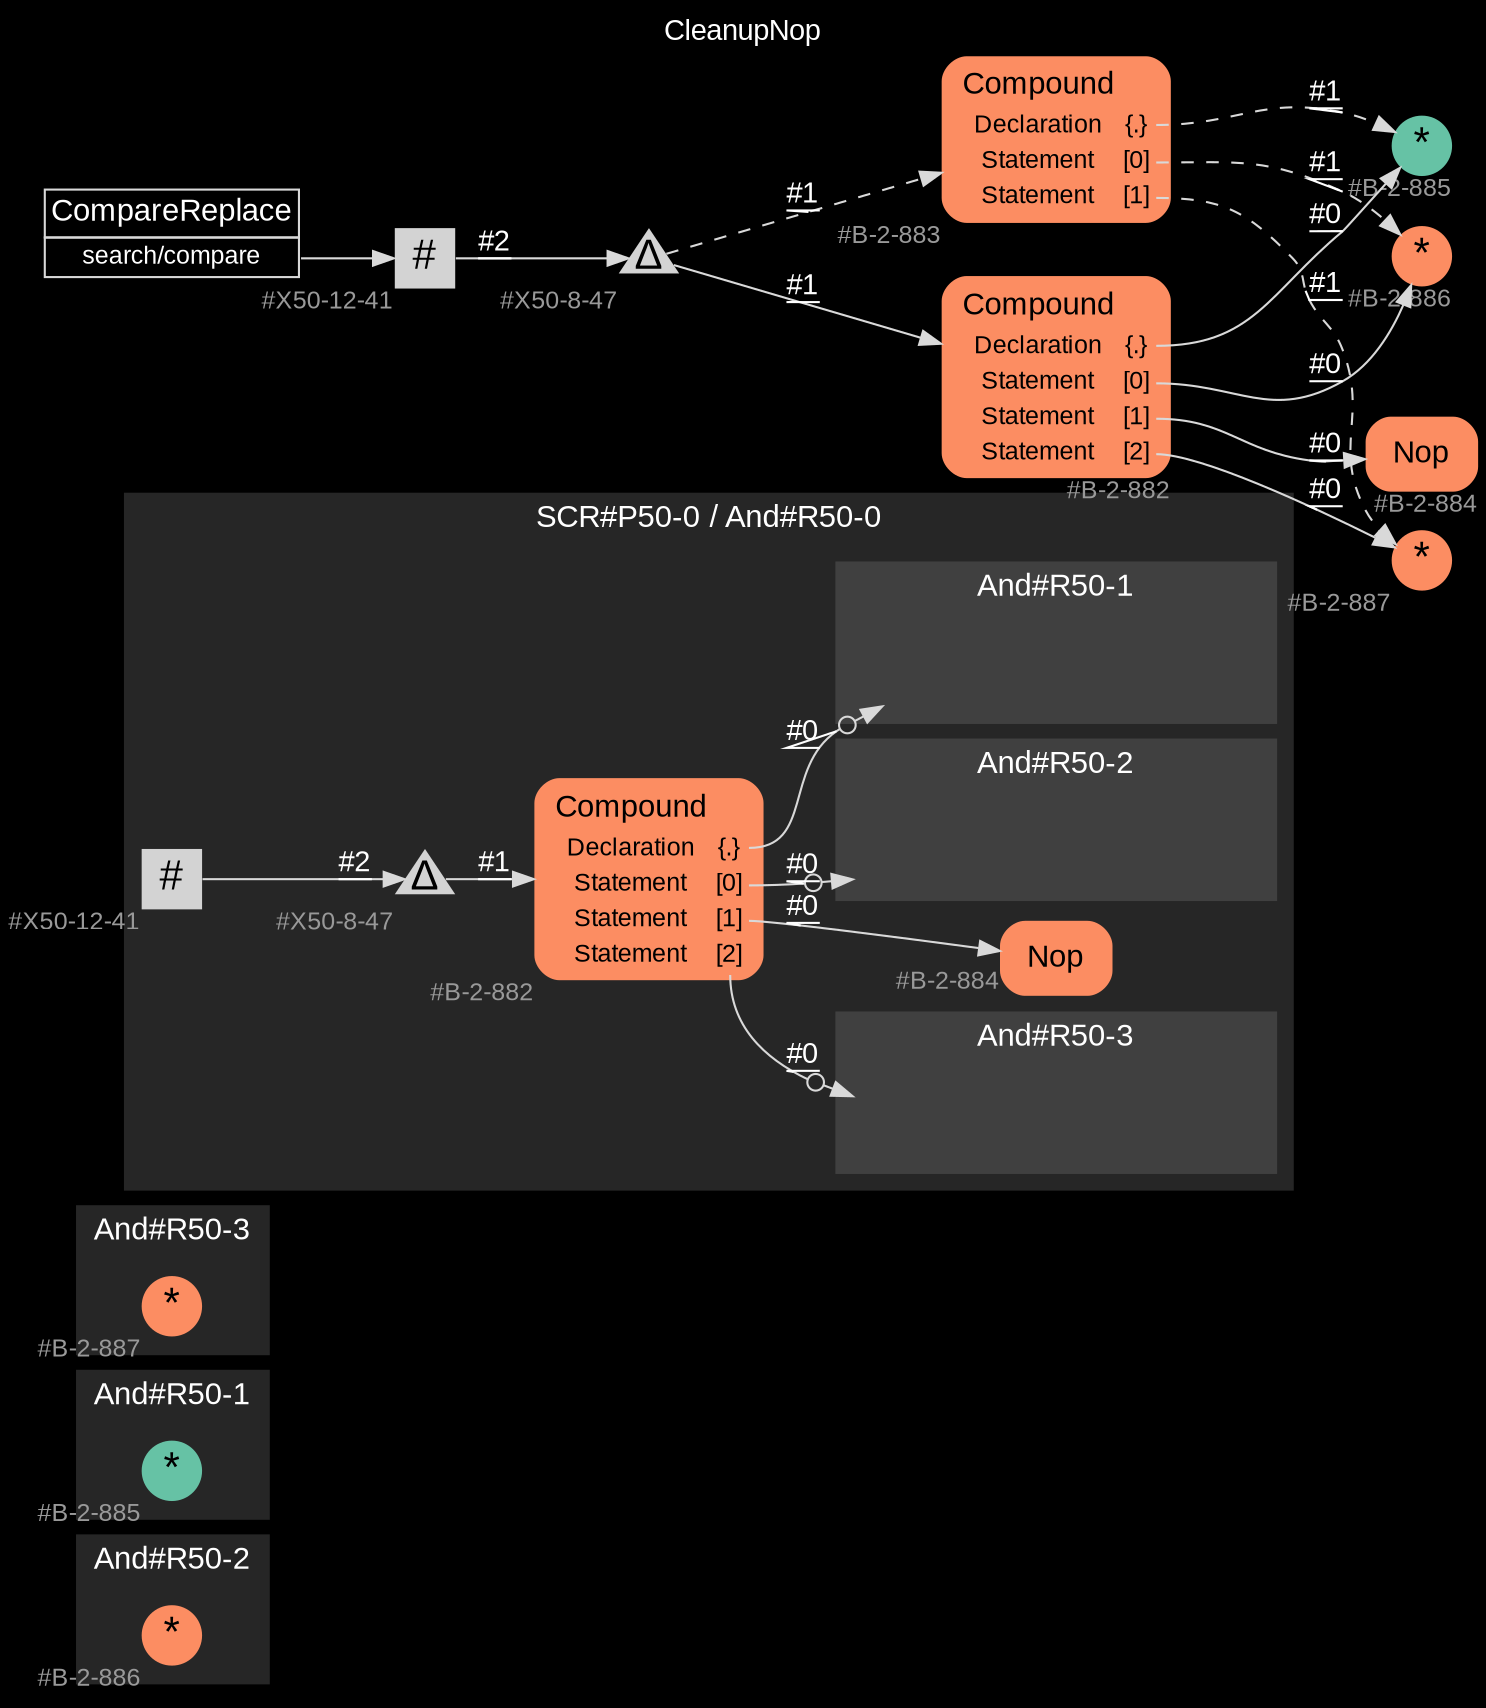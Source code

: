 digraph "CleanupNop" {
label = "CleanupNop"
labelloc = t
graph [
    rankdir = "LR"
    ranksep = 0.3
    bgcolor = black
    color = grey85
    fontcolor = white
    fontname = "Arial"
];
node [
    fontname = "Arial"
];
edge [
    fontname = "Arial"
];

// -------------------- figure And#R50-2 --------------------
// -------- region And#R50-2 ----------
subgraph "clusterAnd#R50-2" {
    label = "And#R50-2"
    style = "filled"
    color = gray15
    fontsize = "15"
    // -------- block And#R50-2/#B-2-886 ----------
    "And#R50-2/#B-2-886" [
        fillcolor = "/set28/2"
        xlabel = "#B-2-886"
        fontsize = "12"
        fontcolor = grey60
        shape = "circle"
        label = <<FONT COLOR="black" POINT-SIZE="20">*</FONT>>
        style = "filled"
        penwidth = 0.0
        fixedsize = true
        width = 0.4
        height = 0.4
    ];
    
}


// -------------------- figure And#R50-1 --------------------
// -------- region And#R50-1 ----------
subgraph "clusterAnd#R50-1" {
    label = "And#R50-1"
    style = "filled"
    color = gray15
    fontsize = "15"
    // -------- block And#R50-1/#B-2-885 ----------
    "And#R50-1/#B-2-885" [
        fillcolor = "/set28/1"
        xlabel = "#B-2-885"
        fontsize = "12"
        fontcolor = grey60
        shape = "circle"
        label = <<FONT COLOR="black" POINT-SIZE="20">*</FONT>>
        style = "filled"
        penwidth = 0.0
        fixedsize = true
        width = 0.4
        height = 0.4
    ];
    
}


// -------------------- figure And#R50-3 --------------------
// -------- region And#R50-3 ----------
subgraph "clusterAnd#R50-3" {
    label = "And#R50-3"
    style = "filled"
    color = gray15
    fontsize = "15"
    // -------- block And#R50-3/#B-2-887 ----------
    "And#R50-3/#B-2-887" [
        fillcolor = "/set28/2"
        xlabel = "#B-2-887"
        fontsize = "12"
        fontcolor = grey60
        shape = "circle"
        label = <<FONT COLOR="black" POINT-SIZE="20">*</FONT>>
        style = "filled"
        penwidth = 0.0
        fixedsize = true
        width = 0.4
        height = 0.4
    ];
    
}


// -------------------- figure And#R50-0 --------------------
// -------- region And#R50-0 ----------
subgraph "clusterAnd#R50-0" {
    label = "SCR#P50-0 / And#R50-0"
    style = "filled"
    color = gray15
    fontsize = "15"
    // -------- block And#R50-0/#X50-12-41 ----------
    "And#R50-0/#X50-12-41" [
        xlabel = "#X50-12-41"
        fontsize = "12"
        fontcolor = grey60
        shape = "square"
        label = <<FONT COLOR="black" POINT-SIZE="20">#</FONT>>
        style = "filled"
        penwidth = 0.0
        fixedsize = true
        width = 0.4
        height = 0.4
    ];
    
    // -------- block And#R50-0/#B-2-884 ----------
    "And#R50-0/#B-2-884" [
        fillcolor = "/set28/2"
        xlabel = "#B-2-884"
        fontsize = "12"
        fontcolor = grey60
        shape = "plaintext"
        label = <<TABLE BORDER="0" CELLBORDER="0" CELLSPACING="0">
         <TR><TD><FONT COLOR="black" POINT-SIZE="15">Nop</FONT></TD></TR>
        </TABLE>>
        style = "rounded,filled"
    ];
    
    // -------- block And#R50-0/#X50-8-47 ----------
    "And#R50-0/#X50-8-47" [
        xlabel = "#X50-8-47"
        fontsize = "12"
        fontcolor = grey60
        shape = "triangle"
        label = <<FONT COLOR="black" POINT-SIZE="20">Δ</FONT>>
        style = "filled"
        penwidth = 0.0
        fixedsize = true
        width = 0.4
        height = 0.4
    ];
    
    // -------- block And#R50-0/#B-2-882 ----------
    "And#R50-0/#B-2-882" [
        fillcolor = "/set28/2"
        xlabel = "#B-2-882"
        fontsize = "12"
        fontcolor = grey60
        shape = "plaintext"
        label = <<TABLE BORDER="0" CELLBORDER="0" CELLSPACING="0">
         <TR><TD><FONT COLOR="black" POINT-SIZE="15">Compound</FONT></TD></TR>
         <TR><TD><FONT COLOR="black" POINT-SIZE="12">Declaration</FONT></TD><TD PORT="port0"><FONT COLOR="black" POINT-SIZE="12">{.}</FONT></TD></TR>
         <TR><TD><FONT COLOR="black" POINT-SIZE="12">Statement</FONT></TD><TD PORT="port1"><FONT COLOR="black" POINT-SIZE="12">[0]</FONT></TD></TR>
         <TR><TD><FONT COLOR="black" POINT-SIZE="12">Statement</FONT></TD><TD PORT="port2"><FONT COLOR="black" POINT-SIZE="12">[1]</FONT></TD></TR>
         <TR><TD><FONT COLOR="black" POINT-SIZE="12">Statement</FONT></TD><TD PORT="port3"><FONT COLOR="black" POINT-SIZE="12">[2]</FONT></TD></TR>
        </TABLE>>
        style = "rounded,filled"
    ];
    
    // -------- region And#R50-0/And#R50-1 ----------
    subgraph "clusterAnd#R50-0/And#R50-1" {
        label = "And#R50-1"
        style = "filled"
        color = gray25
        fontsize = "15"
        // -------- block And#R50-0/And#R50-1/#B-2-885 ----------
        "And#R50-0/And#R50-1/#B-2-885" [
            fillcolor = "/set28/1"
            xlabel = "#B-2-885"
            fontsize = "12"
            fontcolor = grey60
            shape = "none"
            style = "invisible"
        ];
        
    }
    
    // -------- region And#R50-0/And#R50-2 ----------
    subgraph "clusterAnd#R50-0/And#R50-2" {
        label = "And#R50-2"
        style = "filled"
        color = gray25
        fontsize = "15"
        // -------- block And#R50-0/And#R50-2/#B-2-886 ----------
        "And#R50-0/And#R50-2/#B-2-886" [
            fillcolor = "/set28/2"
            xlabel = "#B-2-886"
            fontsize = "12"
            fontcolor = grey60
            shape = "none"
            style = "invisible"
        ];
        
    }
    
    // -------- region And#R50-0/And#R50-3 ----------
    subgraph "clusterAnd#R50-0/And#R50-3" {
        label = "And#R50-3"
        style = "filled"
        color = gray25
        fontsize = "15"
        // -------- block And#R50-0/And#R50-3/#B-2-887 ----------
        "And#R50-0/And#R50-3/#B-2-887" [
            fillcolor = "/set28/2"
            xlabel = "#B-2-887"
            fontsize = "12"
            fontcolor = grey60
            shape = "none"
            style = "invisible"
        ];
        
    }
    
}

"And#R50-0/#X50-12-41" -> "And#R50-0/#X50-8-47" [
    label = "#2"
    decorate = true
    color = grey85
    fontcolor = white
];

"And#R50-0/#X50-8-47" -> "And#R50-0/#B-2-882" [
    label = "#1"
    decorate = true
    color = grey85
    fontcolor = white
];

"And#R50-0/#B-2-882":port0 -> "And#R50-0/And#R50-1/#B-2-885" [
    arrowhead="normalnoneodot"
    label = "#0"
    decorate = true
    color = grey85
    fontcolor = white
];

"And#R50-0/#B-2-882":port1 -> "And#R50-0/And#R50-2/#B-2-886" [
    arrowhead="normalnoneodot"
    label = "#0"
    decorate = true
    color = grey85
    fontcolor = white
];

"And#R50-0/#B-2-882":port2 -> "And#R50-0/#B-2-884" [
    label = "#0"
    decorate = true
    color = grey85
    fontcolor = white
];

"And#R50-0/#B-2-882":port3 -> "And#R50-0/And#R50-3/#B-2-887" [
    arrowhead="normalnoneodot"
    label = "#0"
    decorate = true
    color = grey85
    fontcolor = white
];


// -------------------- transformation figure --------------------
// -------- block CR#X50-10-50 ----------
"CR#X50-10-50" [
    fillcolor = black
    fontsize = "12"
    fontcolor = grey60
    shape = "plaintext"
    label = <<TABLE BORDER="0" CELLBORDER="1" CELLSPACING="0">
     <TR><TD><FONT COLOR="white" POINT-SIZE="15">CompareReplace</FONT></TD></TR>
     <TR><TD PORT="port0"><FONT COLOR="white" POINT-SIZE="12">search/compare</FONT></TD></TR>
    </TABLE>>
    style = "filled"
    color = grey85
];

// -------- block #X50-12-41 ----------
"#X50-12-41" [
    xlabel = "#X50-12-41"
    fontsize = "12"
    fontcolor = grey60
    shape = "square"
    label = <<FONT COLOR="black" POINT-SIZE="20">#</FONT>>
    style = "filled"
    penwidth = 0.0
    fixedsize = true
    width = 0.4
    height = 0.4
];

// -------- block #X50-8-47 ----------
"#X50-8-47" [
    xlabel = "#X50-8-47"
    fontsize = "12"
    fontcolor = grey60
    shape = "triangle"
    label = <<FONT COLOR="black" POINT-SIZE="20">Δ</FONT>>
    style = "filled"
    penwidth = 0.0
    fixedsize = true
    width = 0.4
    height = 0.4
];

// -------- block #B-2-882 ----------
"#B-2-882" [
    fillcolor = "/set28/2"
    xlabel = "#B-2-882"
    fontsize = "12"
    fontcolor = grey60
    shape = "plaintext"
    label = <<TABLE BORDER="0" CELLBORDER="0" CELLSPACING="0">
     <TR><TD><FONT COLOR="black" POINT-SIZE="15">Compound</FONT></TD></TR>
     <TR><TD><FONT COLOR="black" POINT-SIZE="12">Declaration</FONT></TD><TD PORT="port0"><FONT COLOR="black" POINT-SIZE="12">{.}</FONT></TD></TR>
     <TR><TD><FONT COLOR="black" POINT-SIZE="12">Statement</FONT></TD><TD PORT="port1"><FONT COLOR="black" POINT-SIZE="12">[0]</FONT></TD></TR>
     <TR><TD><FONT COLOR="black" POINT-SIZE="12">Statement</FONT></TD><TD PORT="port2"><FONT COLOR="black" POINT-SIZE="12">[1]</FONT></TD></TR>
     <TR><TD><FONT COLOR="black" POINT-SIZE="12">Statement</FONT></TD><TD PORT="port3"><FONT COLOR="black" POINT-SIZE="12">[2]</FONT></TD></TR>
    </TABLE>>
    style = "rounded,filled"
];

// -------- block #B-2-885 ----------
"#B-2-885" [
    fillcolor = "/set28/1"
    xlabel = "#B-2-885"
    fontsize = "12"
    fontcolor = grey60
    shape = "circle"
    label = <<FONT COLOR="black" POINT-SIZE="20">*</FONT>>
    style = "filled"
    penwidth = 0.0
    fixedsize = true
    width = 0.4
    height = 0.4
];

// -------- block #B-2-886 ----------
"#B-2-886" [
    fillcolor = "/set28/2"
    xlabel = "#B-2-886"
    fontsize = "12"
    fontcolor = grey60
    shape = "circle"
    label = <<FONT COLOR="black" POINT-SIZE="20">*</FONT>>
    style = "filled"
    penwidth = 0.0
    fixedsize = true
    width = 0.4
    height = 0.4
];

// -------- block #B-2-884 ----------
"#B-2-884" [
    fillcolor = "/set28/2"
    xlabel = "#B-2-884"
    fontsize = "12"
    fontcolor = grey60
    shape = "plaintext"
    label = <<TABLE BORDER="0" CELLBORDER="0" CELLSPACING="0">
     <TR><TD><FONT COLOR="black" POINT-SIZE="15">Nop</FONT></TD></TR>
    </TABLE>>
    style = "rounded,filled"
];

// -------- block #B-2-887 ----------
"#B-2-887" [
    fillcolor = "/set28/2"
    xlabel = "#B-2-887"
    fontsize = "12"
    fontcolor = grey60
    shape = "circle"
    label = <<FONT COLOR="black" POINT-SIZE="20">*</FONT>>
    style = "filled"
    penwidth = 0.0
    fixedsize = true
    width = 0.4
    height = 0.4
];

// -------- block #B-2-883 ----------
"#B-2-883" [
    fillcolor = "/set28/2"
    xlabel = "#B-2-883"
    fontsize = "12"
    fontcolor = grey60
    shape = "plaintext"
    label = <<TABLE BORDER="0" CELLBORDER="0" CELLSPACING="0">
     <TR><TD><FONT COLOR="black" POINT-SIZE="15">Compound</FONT></TD></TR>
     <TR><TD><FONT COLOR="black" POINT-SIZE="12">Declaration</FONT></TD><TD PORT="port0"><FONT COLOR="black" POINT-SIZE="12">{.}</FONT></TD></TR>
     <TR><TD><FONT COLOR="black" POINT-SIZE="12">Statement</FONT></TD><TD PORT="port1"><FONT COLOR="black" POINT-SIZE="12">[0]</FONT></TD></TR>
     <TR><TD><FONT COLOR="black" POINT-SIZE="12">Statement</FONT></TD><TD PORT="port2"><FONT COLOR="black" POINT-SIZE="12">[1]</FONT></TD></TR>
    </TABLE>>
    style = "rounded,filled"
];

"CR#X50-10-50":port0 -> "#X50-12-41" [
    label = ""
    decorate = true
    color = grey85
    fontcolor = white
];

"#X50-12-41" -> "#X50-8-47" [
    label = "#2"
    decorate = true
    color = grey85
    fontcolor = white
];

"#X50-8-47" -> "#B-2-882" [
    label = "#1"
    decorate = true
    color = grey85
    fontcolor = white
];

"#X50-8-47" -> "#B-2-883" [
    style="dashed"
    label = "#1"
    decorate = true
    color = grey85
    fontcolor = white
];

"#B-2-882":port0 -> "#B-2-885" [
    label = "#0"
    decorate = true
    color = grey85
    fontcolor = white
];

"#B-2-882":port1 -> "#B-2-886" [
    label = "#0"
    decorate = true
    color = grey85
    fontcolor = white
];

"#B-2-882":port2 -> "#B-2-884" [
    label = "#0"
    decorate = true
    color = grey85
    fontcolor = white
];

"#B-2-882":port3 -> "#B-2-887" [
    label = "#0"
    decorate = true
    color = grey85
    fontcolor = white
];

"#B-2-883":port0 -> "#B-2-885" [
    style="dashed"
    label = "#1"
    decorate = true
    color = grey85
    fontcolor = white
];

"#B-2-883":port1 -> "#B-2-886" [
    style="dashed"
    label = "#1"
    decorate = true
    color = grey85
    fontcolor = white
];

"#B-2-883":port2 -> "#B-2-887" [
    style="dashed"
    label = "#1"
    decorate = true
    color = grey85
    fontcolor = white
];


}
